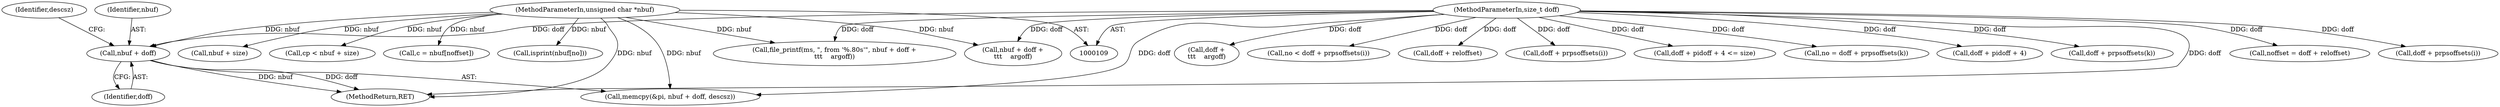 digraph "0_file_2858eaf99f6cc5aae129bcbf1e24ad160240185f@pointer" {
"1000254" [label="(Call,nbuf + doff)"];
"1000111" [label="(MethodParameterIn,unsigned char *nbuf)"];
"1000117" [label="(MethodParameterIn,size_t doff)"];
"1000488" [label="(Call,doff + prpsoffsets(i))"];
"1000472" [label="(Call,isprint(nbuf[no]))"];
"1000254" [label="(Call,nbuf + doff)"];
"1000499" [label="(Call,nbuf + size)"];
"1000323" [label="(Call,doff + pidoff + 4 <= size)"];
"1000303" [label="(Call,file_printf(ms, \", from '%.80s'\", nbuf + doff +\n\t\t\t    argoff))"];
"1000255" [label="(Identifier,nbuf)"];
"1000454" [label="(Call,no = doff + prpsoffsets(k))"];
"1000324" [label="(Call,doff + pidoff + 4)"];
"1000251" [label="(Call,memcpy(&pi, nbuf + doff, descsz))"];
"1000257" [label="(Identifier,descsz)"];
"1000456" [label="(Call,doff + prpsoffsets(k))"];
"1000117" [label="(MethodParameterIn,size_t doff)"];
"1000370" [label="(Call,noffset = doff + reloffset)"];
"1000462" [label="(Call,doff + prpsoffsets(i))"];
"1000111" [label="(MethodParameterIn,unsigned char *nbuf)"];
"1000497" [label="(Call,cp < nbuf + size)"];
"1000308" [label="(Call,doff +\n\t\t\t    argoff)"];
"1000256" [label="(Identifier,doff)"];
"1000460" [label="(Call,no < doff + prpsoffsets(i))"];
"1000548" [label="(MethodReturn,RET)"];
"1000372" [label="(Call,doff + reloffset)"];
"1000306" [label="(Call,nbuf + doff +\n\t\t\t    argoff)"];
"1000402" [label="(Call,c = nbuf[noffset])"];
"1000254" -> "1000251"  [label="AST: "];
"1000254" -> "1000256"  [label="CFG: "];
"1000255" -> "1000254"  [label="AST: "];
"1000256" -> "1000254"  [label="AST: "];
"1000257" -> "1000254"  [label="CFG: "];
"1000254" -> "1000548"  [label="DDG: nbuf"];
"1000254" -> "1000548"  [label="DDG: doff"];
"1000111" -> "1000254"  [label="DDG: nbuf"];
"1000117" -> "1000254"  [label="DDG: doff"];
"1000111" -> "1000109"  [label="AST: "];
"1000111" -> "1000548"  [label="DDG: nbuf"];
"1000111" -> "1000251"  [label="DDG: nbuf"];
"1000111" -> "1000303"  [label="DDG: nbuf"];
"1000111" -> "1000306"  [label="DDG: nbuf"];
"1000111" -> "1000402"  [label="DDG: nbuf"];
"1000111" -> "1000472"  [label="DDG: nbuf"];
"1000111" -> "1000497"  [label="DDG: nbuf"];
"1000111" -> "1000499"  [label="DDG: nbuf"];
"1000117" -> "1000109"  [label="AST: "];
"1000117" -> "1000548"  [label="DDG: doff"];
"1000117" -> "1000251"  [label="DDG: doff"];
"1000117" -> "1000303"  [label="DDG: doff"];
"1000117" -> "1000306"  [label="DDG: doff"];
"1000117" -> "1000308"  [label="DDG: doff"];
"1000117" -> "1000323"  [label="DDG: doff"];
"1000117" -> "1000324"  [label="DDG: doff"];
"1000117" -> "1000370"  [label="DDG: doff"];
"1000117" -> "1000372"  [label="DDG: doff"];
"1000117" -> "1000454"  [label="DDG: doff"];
"1000117" -> "1000456"  [label="DDG: doff"];
"1000117" -> "1000460"  [label="DDG: doff"];
"1000117" -> "1000462"  [label="DDG: doff"];
"1000117" -> "1000488"  [label="DDG: doff"];
}
